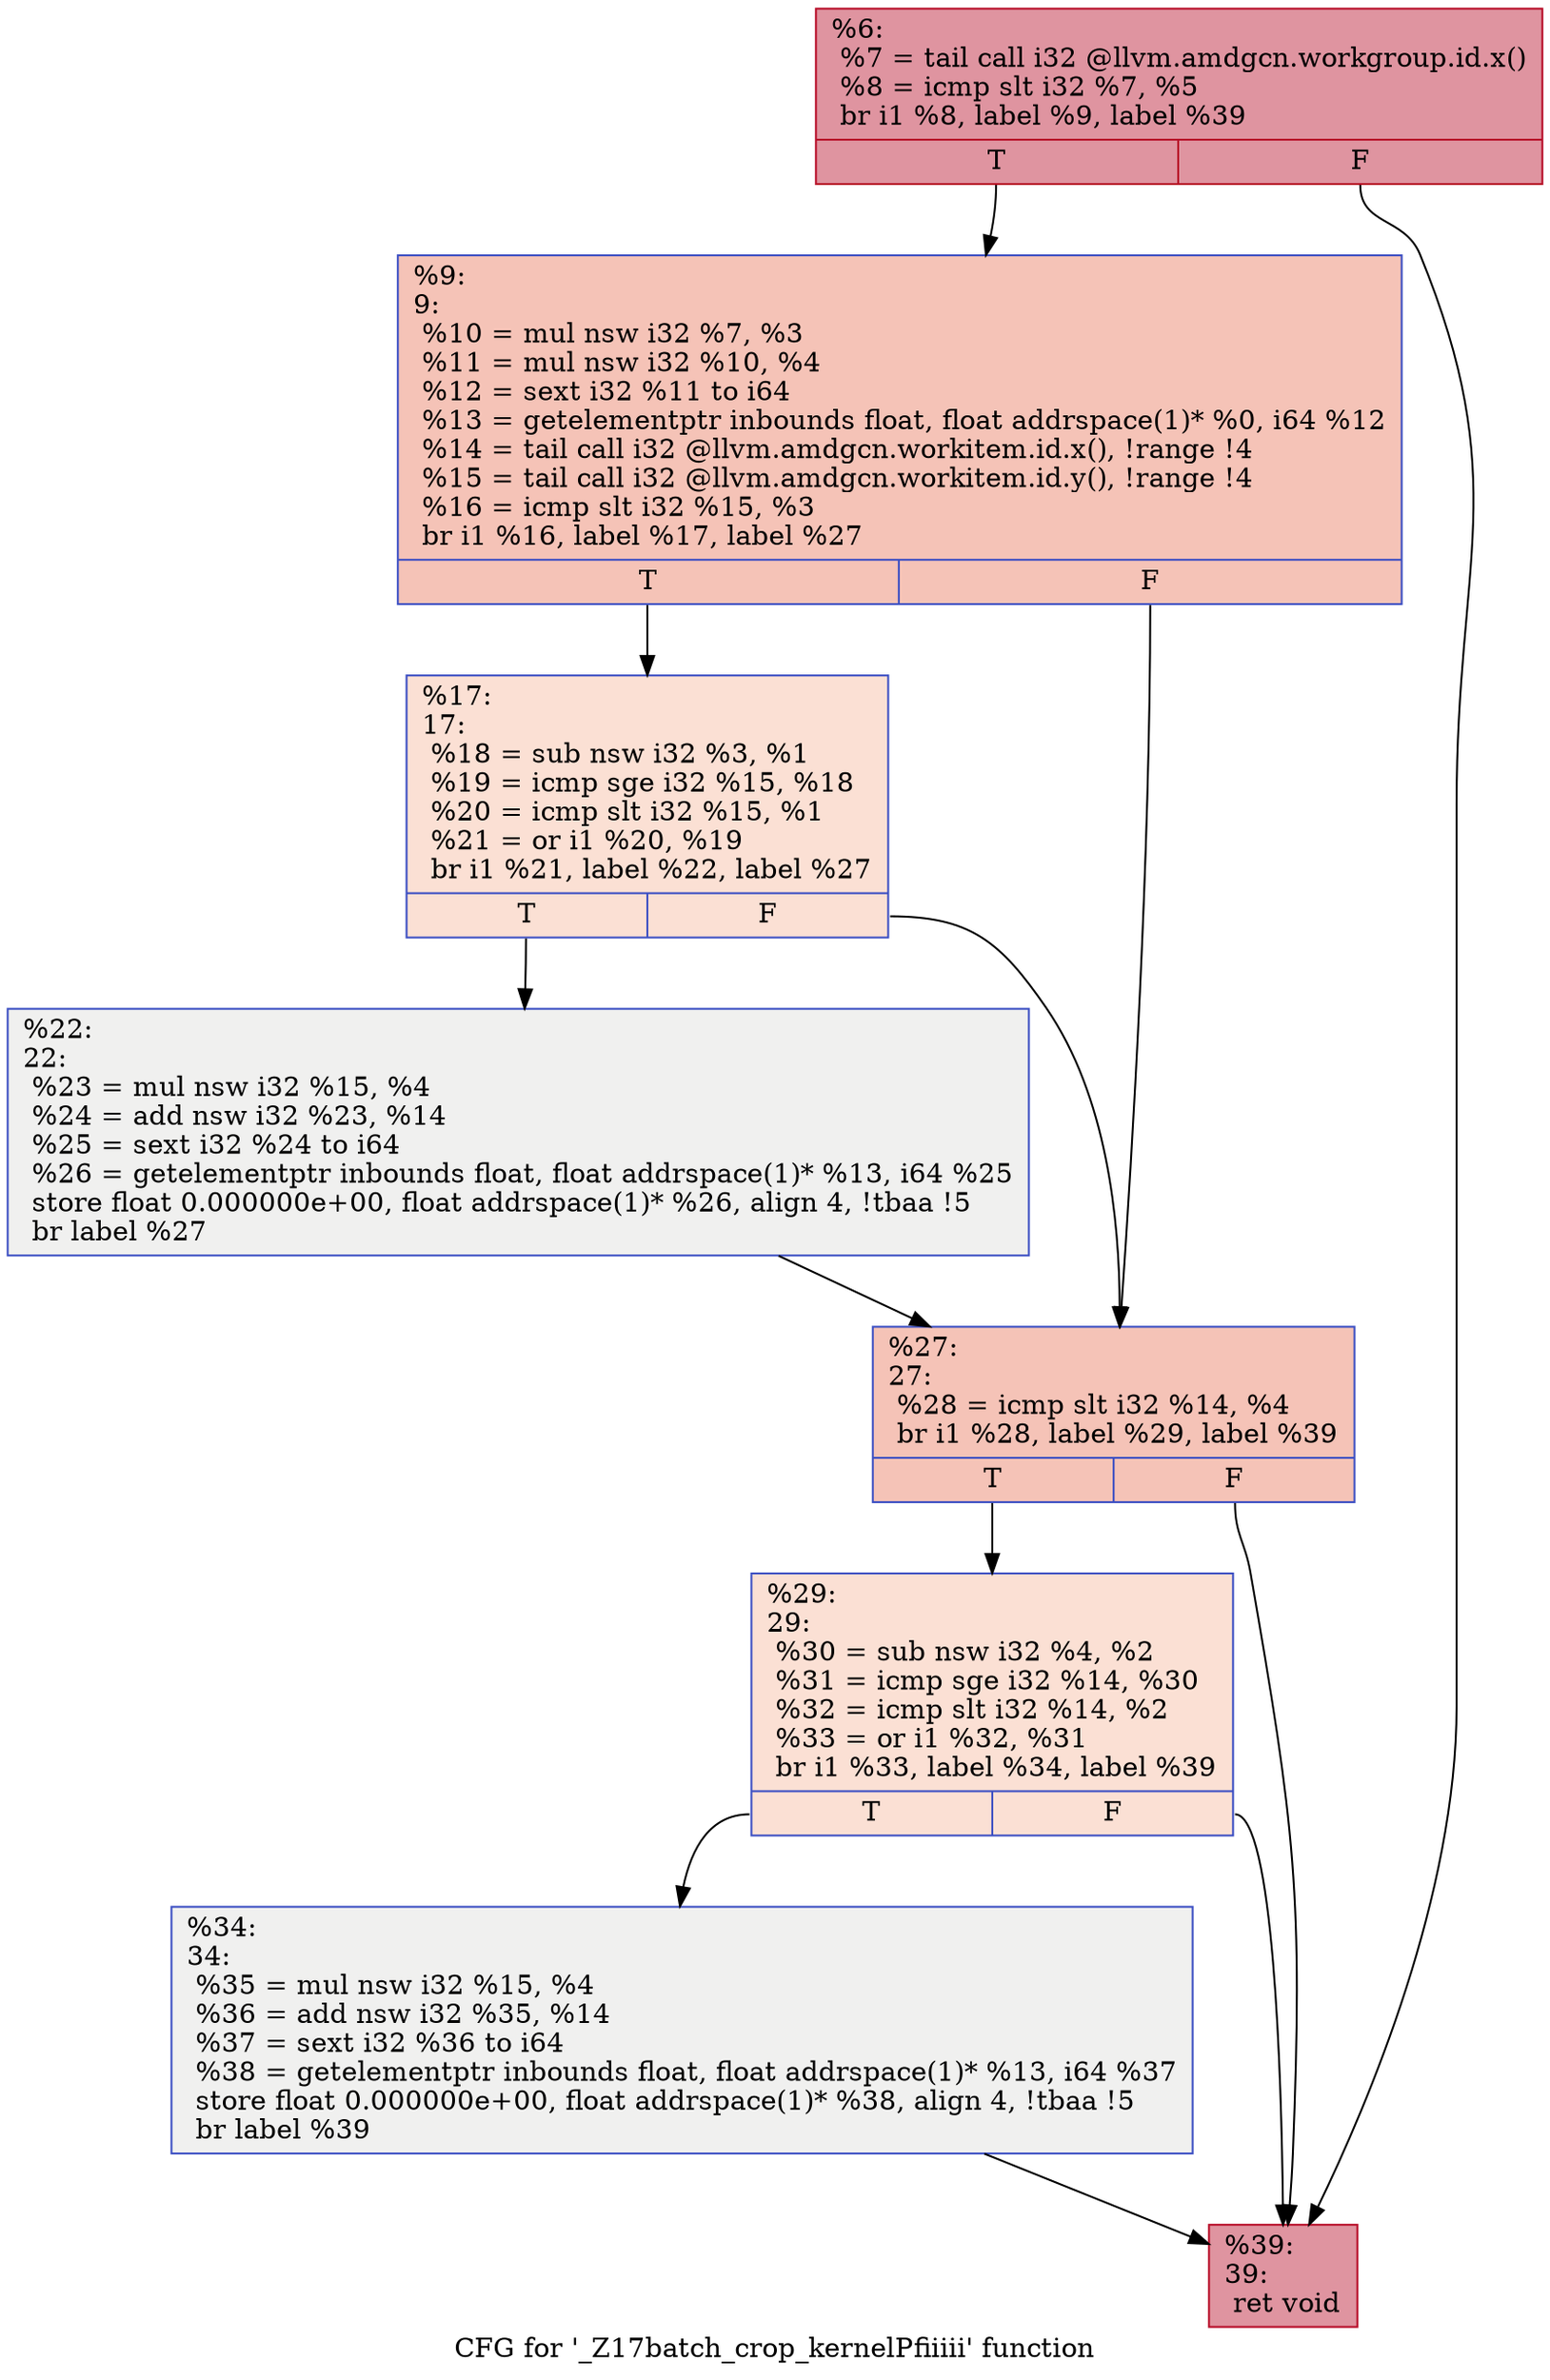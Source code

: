 digraph "CFG for '_Z17batch_crop_kernelPfiiiii' function" {
	label="CFG for '_Z17batch_crop_kernelPfiiiii' function";

	Node0x47e2360 [shape=record,color="#b70d28ff", style=filled, fillcolor="#b70d2870",label="{%6:\l  %7 = tail call i32 @llvm.amdgcn.workgroup.id.x()\l  %8 = icmp slt i32 %7, %5\l  br i1 %8, label %9, label %39\l|{<s0>T|<s1>F}}"];
	Node0x47e2360:s0 -> Node0x47dfd70;
	Node0x47e2360:s1 -> Node0x47e2670;
	Node0x47dfd70 [shape=record,color="#3d50c3ff", style=filled, fillcolor="#e8765c70",label="{%9:\l9:                                                \l  %10 = mul nsw i32 %7, %3\l  %11 = mul nsw i32 %10, %4\l  %12 = sext i32 %11 to i64\l  %13 = getelementptr inbounds float, float addrspace(1)* %0, i64 %12\l  %14 = tail call i32 @llvm.amdgcn.workitem.id.x(), !range !4\l  %15 = tail call i32 @llvm.amdgcn.workitem.id.y(), !range !4\l  %16 = icmp slt i32 %15, %3\l  br i1 %16, label %17, label %27\l|{<s0>T|<s1>F}}"];
	Node0x47dfd70:s0 -> Node0x47e25a0;
	Node0x47dfd70:s1 -> Node0x47e40b0;
	Node0x47e25a0 [shape=record,color="#3d50c3ff", style=filled, fillcolor="#f7b99e70",label="{%17:\l17:                                               \l  %18 = sub nsw i32 %3, %1\l  %19 = icmp sge i32 %15, %18\l  %20 = icmp slt i32 %15, %1\l  %21 = or i1 %20, %19\l  br i1 %21, label %22, label %27\l|{<s0>T|<s1>F}}"];
	Node0x47e25a0:s0 -> Node0x47e4430;
	Node0x47e25a0:s1 -> Node0x47e40b0;
	Node0x47e4430 [shape=record,color="#3d50c3ff", style=filled, fillcolor="#dedcdb70",label="{%22:\l22:                                               \l  %23 = mul nsw i32 %15, %4\l  %24 = add nsw i32 %23, %14\l  %25 = sext i32 %24 to i64\l  %26 = getelementptr inbounds float, float addrspace(1)* %13, i64 %25\l  store float 0.000000e+00, float addrspace(1)* %26, align 4, !tbaa !5\l  br label %27\l}"];
	Node0x47e4430 -> Node0x47e40b0;
	Node0x47e40b0 [shape=record,color="#3d50c3ff", style=filled, fillcolor="#e8765c70",label="{%27:\l27:                                               \l  %28 = icmp slt i32 %14, %4\l  br i1 %28, label %29, label %39\l|{<s0>T|<s1>F}}"];
	Node0x47e40b0:s0 -> Node0x47e5470;
	Node0x47e40b0:s1 -> Node0x47e2670;
	Node0x47e5470 [shape=record,color="#3d50c3ff", style=filled, fillcolor="#f7b99e70",label="{%29:\l29:                                               \l  %30 = sub nsw i32 %4, %2\l  %31 = icmp sge i32 %14, %30\l  %32 = icmp slt i32 %14, %2\l  %33 = or i1 %32, %31\l  br i1 %33, label %34, label %39\l|{<s0>T|<s1>F}}"];
	Node0x47e5470:s0 -> Node0x47e4030;
	Node0x47e5470:s1 -> Node0x47e2670;
	Node0x47e4030 [shape=record,color="#3d50c3ff", style=filled, fillcolor="#dedcdb70",label="{%34:\l34:                                               \l  %35 = mul nsw i32 %15, %4\l  %36 = add nsw i32 %35, %14\l  %37 = sext i32 %36 to i64\l  %38 = getelementptr inbounds float, float addrspace(1)* %13, i64 %37\l  store float 0.000000e+00, float addrspace(1)* %38, align 4, !tbaa !5\l  br label %39\l}"];
	Node0x47e4030 -> Node0x47e2670;
	Node0x47e2670 [shape=record,color="#b70d28ff", style=filled, fillcolor="#b70d2870",label="{%39:\l39:                                               \l  ret void\l}"];
}
